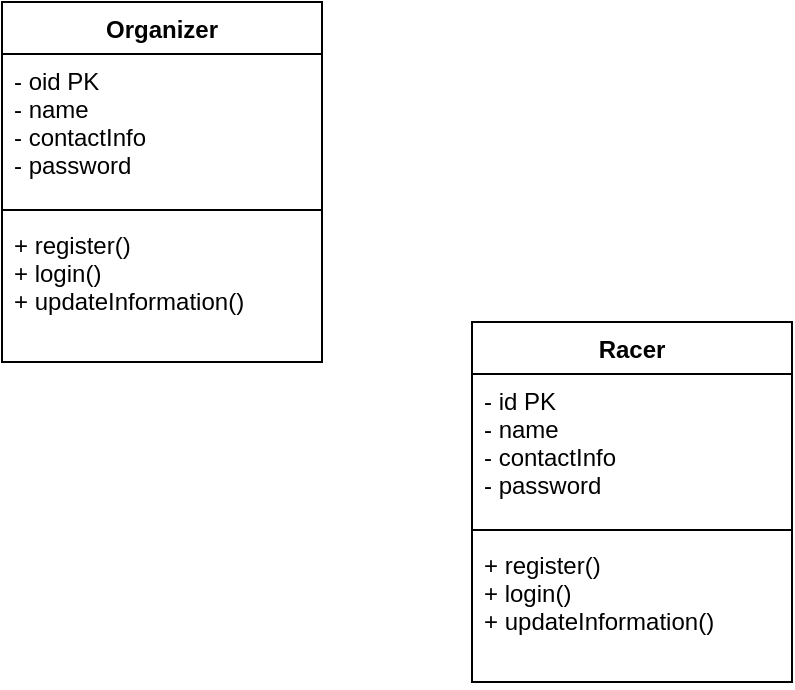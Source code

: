 <mxfile version="14.6.3" type="github"><diagram id="riP2jQ445FYhBNn3BrRA" name="Page-1"><mxGraphModel dx="1422" dy="882" grid="1" gridSize="10" guides="1" tooltips="1" connect="1" arrows="1" fold="1" page="1" pageScale="1" pageWidth="850" pageHeight="1100" math="0" shadow="0"><root><mxCell id="0"/><mxCell id="1" parent="0"/><mxCell id="O3PNTl9uKQdWFFmynqRc-1" value="Racer" style="swimlane;fontStyle=1;align=center;verticalAlign=top;childLayout=stackLayout;horizontal=1;startSize=26;horizontalStack=0;resizeParent=1;resizeParentMax=0;resizeLast=0;collapsible=1;marginBottom=0;" vertex="1" parent="1"><mxGeometry x="345" y="300" width="160" height="180" as="geometry"/></mxCell><mxCell id="O3PNTl9uKQdWFFmynqRc-2" value="- id PK&#10;- name&#10;- contactInfo&#10;- password" style="text;strokeColor=none;fillColor=none;align=left;verticalAlign=top;spacingLeft=4;spacingRight=4;overflow=hidden;rotatable=0;points=[[0,0.5],[1,0.5]];portConstraint=eastwest;" vertex="1" parent="O3PNTl9uKQdWFFmynqRc-1"><mxGeometry y="26" width="160" height="74" as="geometry"/></mxCell><mxCell id="O3PNTl9uKQdWFFmynqRc-3" value="" style="line;strokeWidth=1;fillColor=none;align=left;verticalAlign=middle;spacingTop=-1;spacingLeft=3;spacingRight=3;rotatable=0;labelPosition=right;points=[];portConstraint=eastwest;" vertex="1" parent="O3PNTl9uKQdWFFmynqRc-1"><mxGeometry y="100" width="160" height="8" as="geometry"/></mxCell><mxCell id="O3PNTl9uKQdWFFmynqRc-4" value="+ register()&#10;+ login()&#10;+ updateInformation()" style="text;strokeColor=none;fillColor=none;align=left;verticalAlign=top;spacingLeft=4;spacingRight=4;overflow=hidden;rotatable=0;points=[[0,0.5],[1,0.5]];portConstraint=eastwest;" vertex="1" parent="O3PNTl9uKQdWFFmynqRc-1"><mxGeometry y="108" width="160" height="72" as="geometry"/></mxCell><mxCell id="O3PNTl9uKQdWFFmynqRc-5" value="Organizer" style="swimlane;fontStyle=1;align=center;verticalAlign=top;childLayout=stackLayout;horizontal=1;startSize=26;horizontalStack=0;resizeParent=1;resizeParentMax=0;resizeLast=0;collapsible=1;marginBottom=0;" vertex="1" parent="1"><mxGeometry x="110" y="140" width="160" height="180" as="geometry"/></mxCell><mxCell id="O3PNTl9uKQdWFFmynqRc-6" value="- oid PK&#10;- name&#10;- contactInfo&#10;- password" style="text;strokeColor=none;fillColor=none;align=left;verticalAlign=top;spacingLeft=4;spacingRight=4;overflow=hidden;rotatable=0;points=[[0,0.5],[1,0.5]];portConstraint=eastwest;" vertex="1" parent="O3PNTl9uKQdWFFmynqRc-5"><mxGeometry y="26" width="160" height="74" as="geometry"/></mxCell><mxCell id="O3PNTl9uKQdWFFmynqRc-7" value="" style="line;strokeWidth=1;fillColor=none;align=left;verticalAlign=middle;spacingTop=-1;spacingLeft=3;spacingRight=3;rotatable=0;labelPosition=right;points=[];portConstraint=eastwest;" vertex="1" parent="O3PNTl9uKQdWFFmynqRc-5"><mxGeometry y="100" width="160" height="8" as="geometry"/></mxCell><mxCell id="O3PNTl9uKQdWFFmynqRc-8" value="+ register()&#10;+ login()&#10;+ updateInformation()" style="text;strokeColor=none;fillColor=none;align=left;verticalAlign=top;spacingLeft=4;spacingRight=4;overflow=hidden;rotatable=0;points=[[0,0.5],[1,0.5]];portConstraint=eastwest;" vertex="1" parent="O3PNTl9uKQdWFFmynqRc-5"><mxGeometry y="108" width="160" height="72" as="geometry"/></mxCell></root></mxGraphModel></diagram></mxfile>